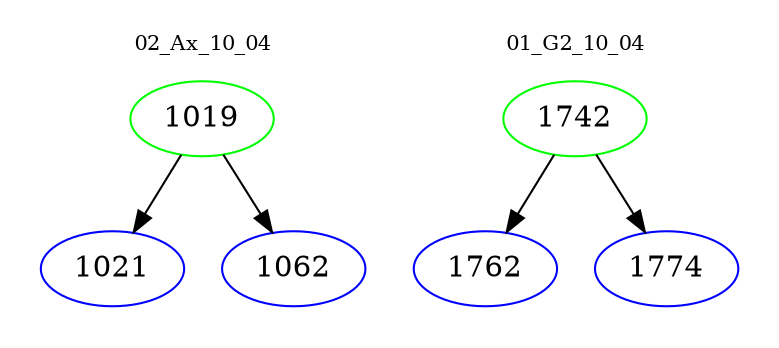 digraph{
subgraph cluster_0 {
color = white
label = "02_Ax_10_04";
fontsize=10;
T0_1019 [label="1019", color="green"]
T0_1019 -> T0_1021 [color="black"]
T0_1021 [label="1021", color="blue"]
T0_1019 -> T0_1062 [color="black"]
T0_1062 [label="1062", color="blue"]
}
subgraph cluster_1 {
color = white
label = "01_G2_10_04";
fontsize=10;
T1_1742 [label="1742", color="green"]
T1_1742 -> T1_1762 [color="black"]
T1_1762 [label="1762", color="blue"]
T1_1742 -> T1_1774 [color="black"]
T1_1774 [label="1774", color="blue"]
}
}
